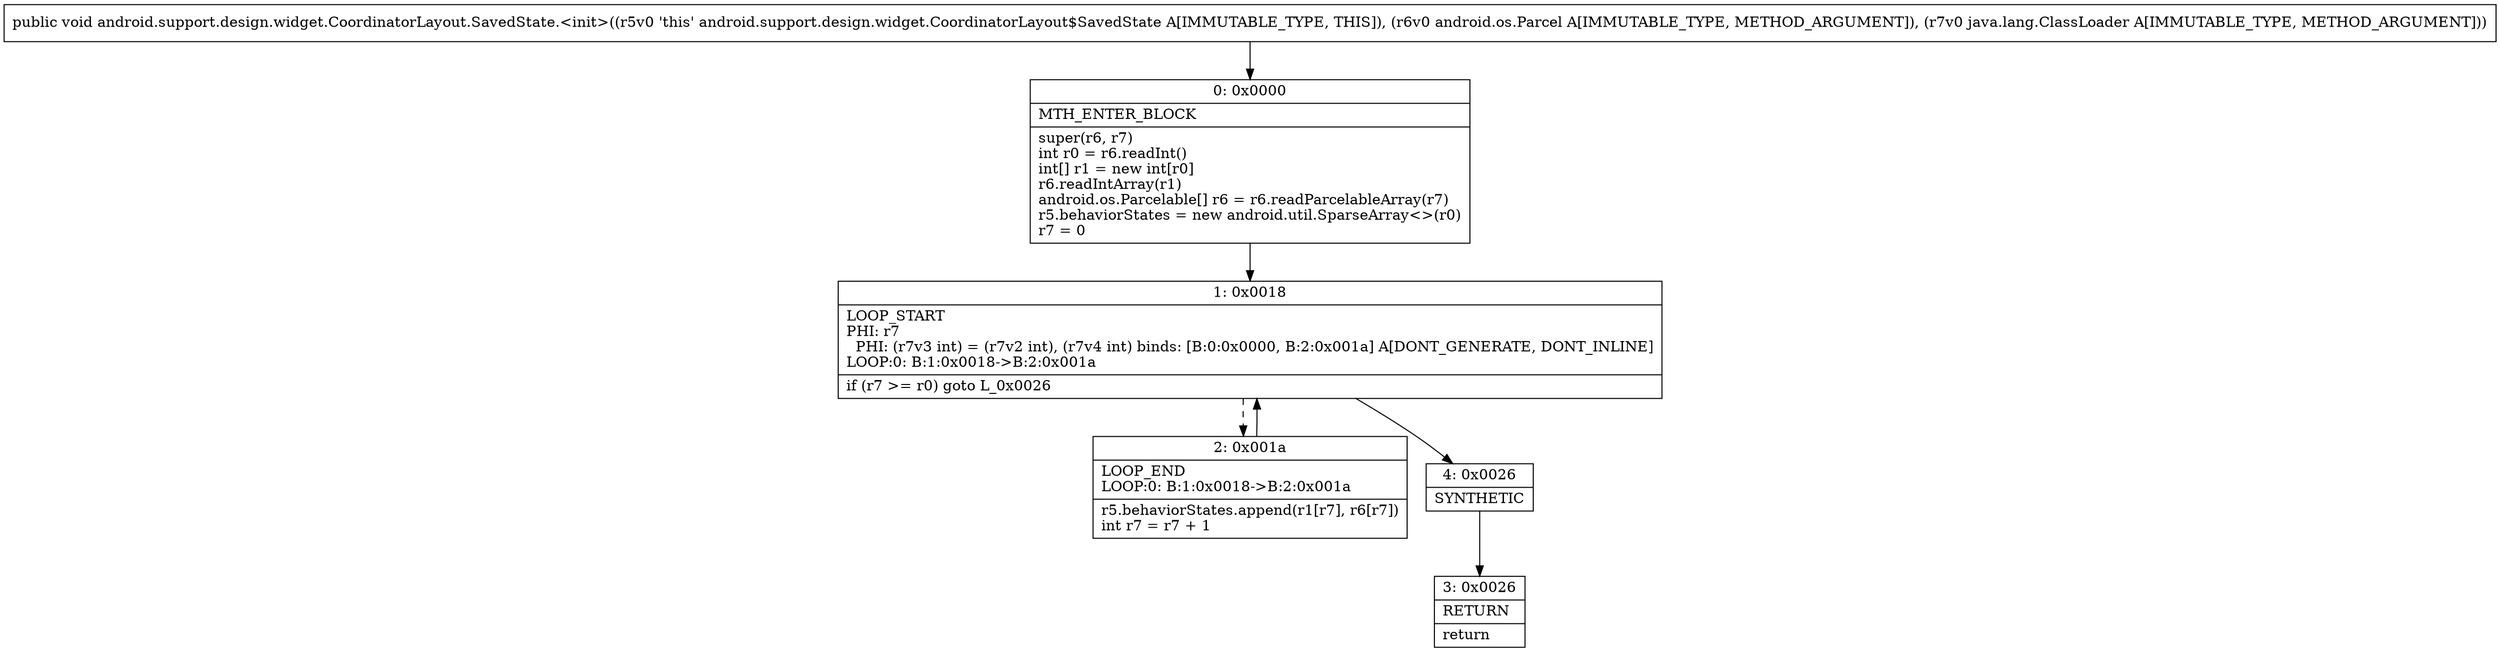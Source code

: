 digraph "CFG forandroid.support.design.widget.CoordinatorLayout.SavedState.\<init\>(Landroid\/os\/Parcel;Ljava\/lang\/ClassLoader;)V" {
Node_0 [shape=record,label="{0\:\ 0x0000|MTH_ENTER_BLOCK\l|super(r6, r7)\lint r0 = r6.readInt()\lint[] r1 = new int[r0]\lr6.readIntArray(r1)\landroid.os.Parcelable[] r6 = r6.readParcelableArray(r7)\lr5.behaviorStates = new android.util.SparseArray\<\>(r0)\lr7 = 0\l}"];
Node_1 [shape=record,label="{1\:\ 0x0018|LOOP_START\lPHI: r7 \l  PHI: (r7v3 int) = (r7v2 int), (r7v4 int) binds: [B:0:0x0000, B:2:0x001a] A[DONT_GENERATE, DONT_INLINE]\lLOOP:0: B:1:0x0018\-\>B:2:0x001a\l|if (r7 \>= r0) goto L_0x0026\l}"];
Node_2 [shape=record,label="{2\:\ 0x001a|LOOP_END\lLOOP:0: B:1:0x0018\-\>B:2:0x001a\l|r5.behaviorStates.append(r1[r7], r6[r7])\lint r7 = r7 + 1\l}"];
Node_3 [shape=record,label="{3\:\ 0x0026|RETURN\l|return\l}"];
Node_4 [shape=record,label="{4\:\ 0x0026|SYNTHETIC\l}"];
MethodNode[shape=record,label="{public void android.support.design.widget.CoordinatorLayout.SavedState.\<init\>((r5v0 'this' android.support.design.widget.CoordinatorLayout$SavedState A[IMMUTABLE_TYPE, THIS]), (r6v0 android.os.Parcel A[IMMUTABLE_TYPE, METHOD_ARGUMENT]), (r7v0 java.lang.ClassLoader A[IMMUTABLE_TYPE, METHOD_ARGUMENT])) }"];
MethodNode -> Node_0;
Node_0 -> Node_1;
Node_1 -> Node_2[style=dashed];
Node_1 -> Node_4;
Node_2 -> Node_1;
Node_4 -> Node_3;
}

